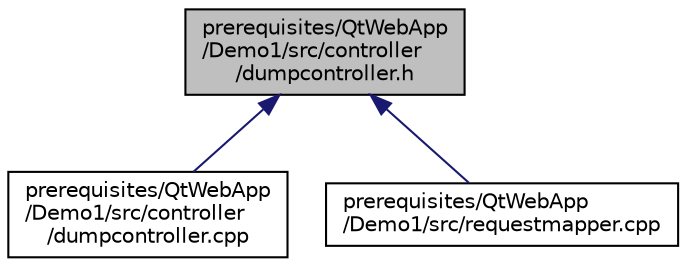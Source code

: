 digraph "prerequisites/QtWebApp/Demo1/src/controller/dumpcontroller.h"
{
  edge [fontname="Helvetica",fontsize="10",labelfontname="Helvetica",labelfontsize="10"];
  node [fontname="Helvetica",fontsize="10",shape=record];
  Node34 [label="prerequisites/QtWebApp\l/Demo1/src/controller\l/dumpcontroller.h",height=0.2,width=0.4,color="black", fillcolor="grey75", style="filled", fontcolor="black"];
  Node34 -> Node35 [dir="back",color="midnightblue",fontsize="10",style="solid"];
  Node35 [label="prerequisites/QtWebApp\l/Demo1/src/controller\l/dumpcontroller.cpp",height=0.2,width=0.4,color="black", fillcolor="white", style="filled",URL="$dumpcontroller_8cpp.html"];
  Node34 -> Node36 [dir="back",color="midnightblue",fontsize="10",style="solid"];
  Node36 [label="prerequisites/QtWebApp\l/Demo1/src/requestmapper.cpp",height=0.2,width=0.4,color="black", fillcolor="white", style="filled",URL="$requestmapper_8cpp.html"];
}
